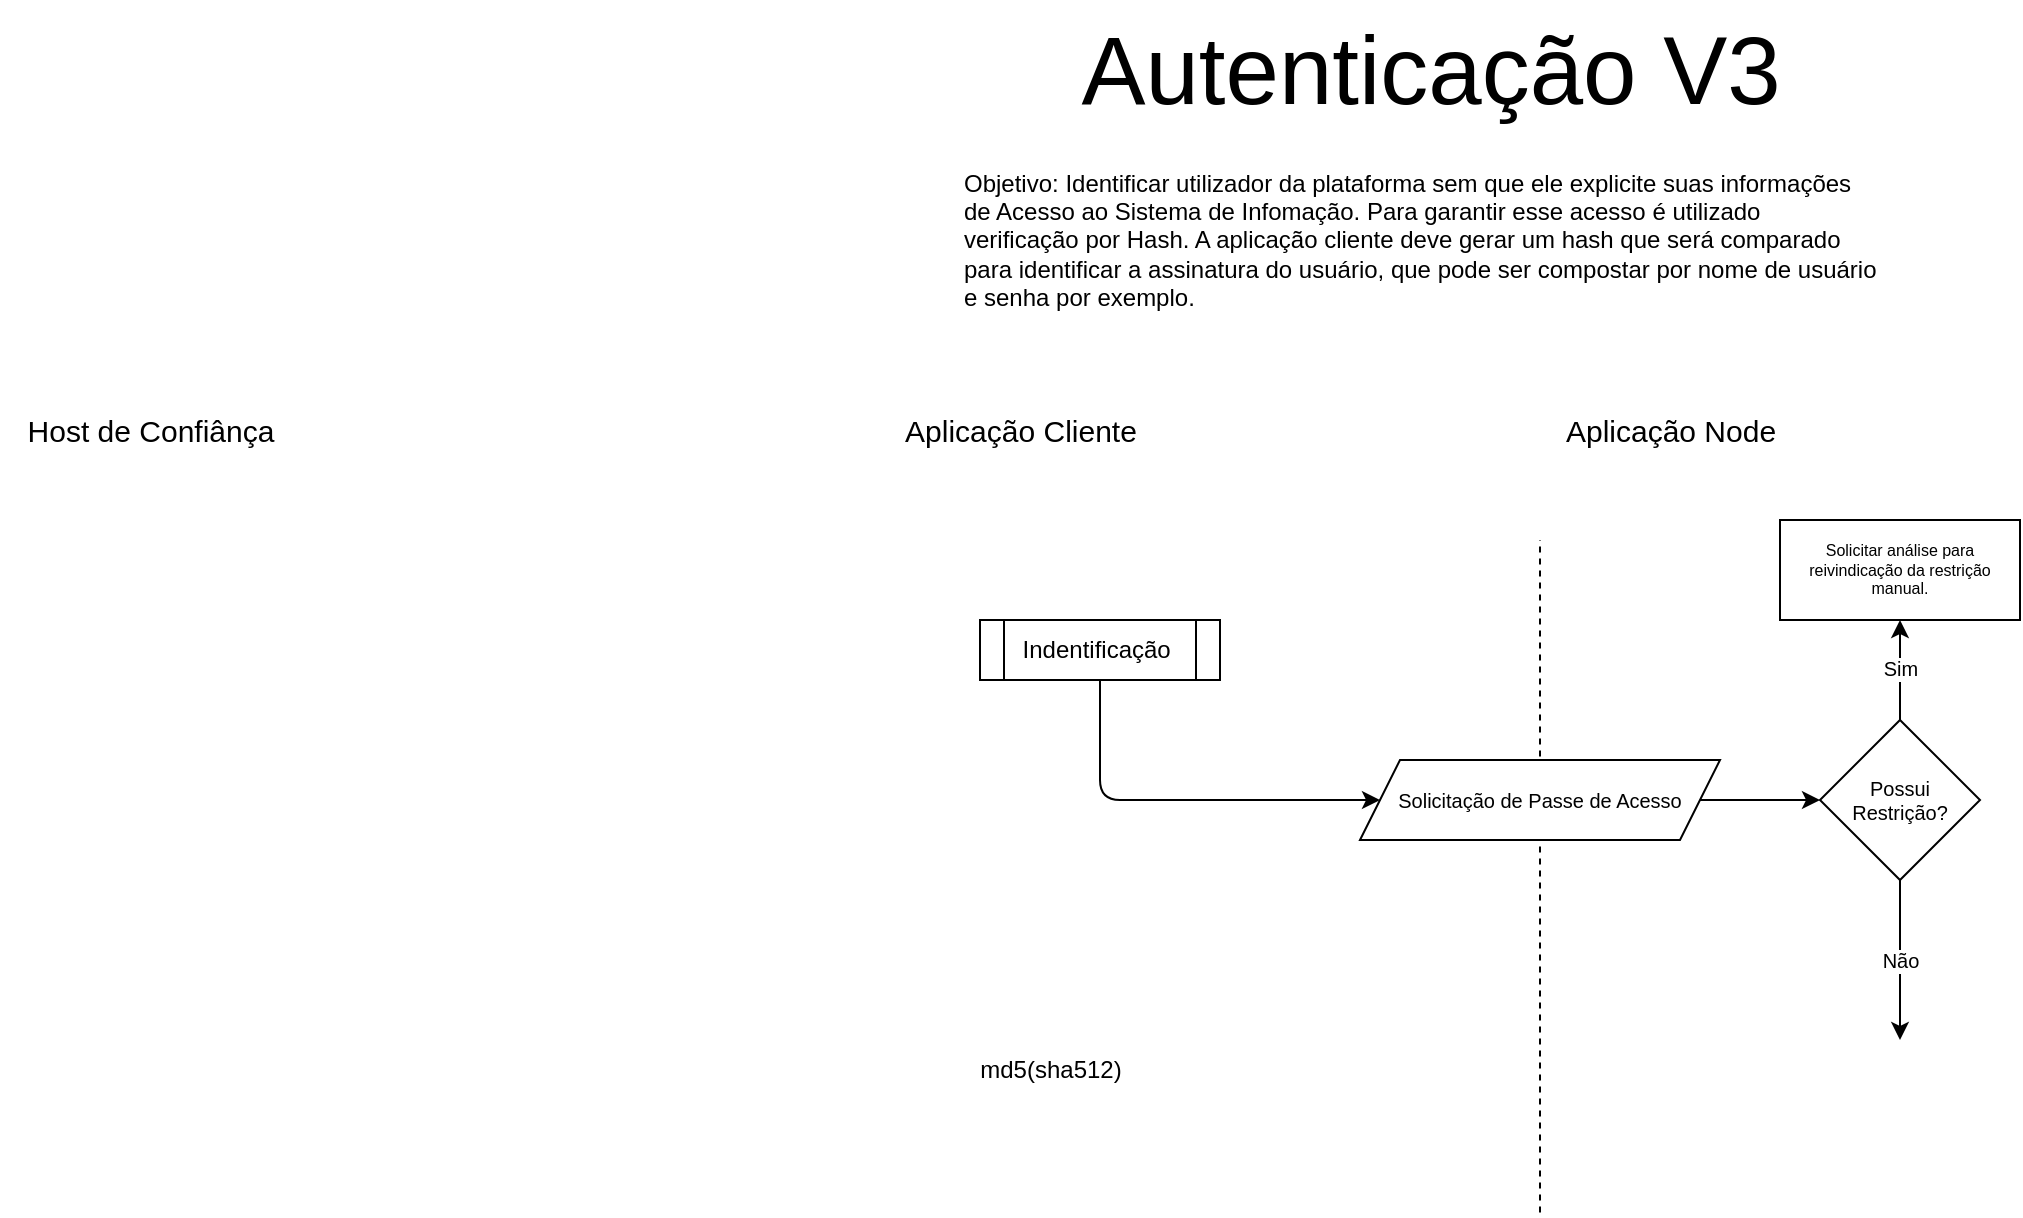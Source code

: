 <mxfile>
    <diagram id="JwhCT-xoMl8vaUEbCUPP" name="Page-1">
        <mxGraphModel dx="2420" dy="797" grid="1" gridSize="10" guides="1" tooltips="1" connect="1" arrows="1" fold="1" page="1" pageScale="1" pageWidth="850" pageHeight="1100" math="0" shadow="0">
            <root>
                <mxCell id="0"/>
                <mxCell id="1" parent="0"/>
                <mxCell id="2" value="Autenticação V3" style="text;html=1;align=center;verticalAlign=middle;resizable=0;points=[];autosize=1;strokeColor=none;fillColor=none;fontSize=48;" parent="1" vertex="1">
                    <mxGeometry x="90" y="40" width="370" height="70" as="geometry"/>
                </mxCell>
                <mxCell id="3" value="Aplicação Cliente" style="text;html=1;align=center;verticalAlign=middle;resizable=0;points=[];autosize=1;strokeColor=none;fillColor=none;fontSize=15;" parent="1" vertex="1">
                    <mxGeometry y="240" width="140" height="30" as="geometry"/>
                </mxCell>
                <mxCell id="4" value="Aplicação Node&lt;br&gt;" style="text;html=1;align=center;verticalAlign=middle;resizable=0;points=[];autosize=1;strokeColor=none;fillColor=none;fontSize=15;" parent="1" vertex="1">
                    <mxGeometry x="330" y="240" width="130" height="30" as="geometry"/>
                </mxCell>
                <mxCell id="5" value="md5(sha512)" style="text;html=1;align=center;verticalAlign=middle;resizable=0;points=[];autosize=1;strokeColor=none;fillColor=none;fontSize=12;" parent="1" vertex="1">
                    <mxGeometry x="40" y="560" width="90" height="30" as="geometry"/>
                </mxCell>
                <mxCell id="7" value="&lt;span style=&quot;&quot;&gt;Objetivo: Identificar utilizador da plataforma sem que ele explicite suas informações de Acesso ao Sistema de Infomação. Para garantir esse acesso é utilizado verificação por Hash. A aplicação cliente deve gerar um hash que será comparado para identificar a assinatura do usuário, que pode ser compostar por nome de usuário e senha por exemplo.&amp;nbsp;&lt;/span&gt;" style="text;html=1;strokeColor=none;fillColor=none;align=left;verticalAlign=middle;whiteSpace=wrap;rounded=0;" parent="1" vertex="1">
                    <mxGeometry x="40" y="130" width="460" height="60" as="geometry"/>
                </mxCell>
                <mxCell id="8" value="" style="endArrow=none;dashed=1;html=1;fontSize=12;" parent="1" edge="1">
                    <mxGeometry width="50" height="50" relative="1" as="geometry">
                        <mxPoint x="330" y="646.207" as="sourcePoint"/>
                        <mxPoint x="330" y="310" as="targetPoint"/>
                    </mxGeometry>
                </mxCell>
                <mxCell id="11" style="edgeStyle=none;html=1;exitX=0.5;exitY=1;exitDx=0;exitDy=0;entryX=0;entryY=0.5;entryDx=0;entryDy=0;fontSize=12;" parent="1" source="9" target="10" edge="1">
                    <mxGeometry relative="1" as="geometry">
                        <Array as="points">
                            <mxPoint x="110" y="440"/>
                        </Array>
                    </mxGeometry>
                </mxCell>
                <mxCell id="9" value="Indentificação&amp;nbsp;" style="shape=process;whiteSpace=wrap;html=1;backgroundOutline=1;fontSize=12;" parent="1" vertex="1">
                    <mxGeometry x="50" y="350" width="120" height="30" as="geometry"/>
                </mxCell>
                <mxCell id="12" style="edgeStyle=none;html=1;exitX=1;exitY=0.5;exitDx=0;exitDy=0;fontSize=10;entryX=0;entryY=0.5;entryDx=0;entryDy=0;" parent="1" source="10" target="13" edge="1">
                    <mxGeometry relative="1" as="geometry">
                        <mxPoint x="480" y="440.143" as="targetPoint"/>
                    </mxGeometry>
                </mxCell>
                <mxCell id="10" value="Solicitação de Passe de Acesso" style="shape=parallelogram;perimeter=parallelogramPerimeter;whiteSpace=wrap;html=1;fixedSize=1;fontSize=10;" parent="1" vertex="1">
                    <mxGeometry x="240" y="420" width="180" height="40" as="geometry"/>
                </mxCell>
                <mxCell id="14" style="edgeStyle=none;html=1;exitX=0.5;exitY=1;exitDx=0;exitDy=0;fontSize=10;" parent="1" source="13" edge="1">
                    <mxGeometry relative="1" as="geometry">
                        <mxPoint x="510" y="560" as="targetPoint"/>
                        <Array as="points">
                            <mxPoint x="510" y="520"/>
                        </Array>
                    </mxGeometry>
                </mxCell>
                <mxCell id="16" value="Não" style="edgeLabel;html=1;align=center;verticalAlign=middle;resizable=0;points=[];fontSize=10;" parent="14" vertex="1" connectable="0">
                    <mxGeometry x="-0.246" y="-1" relative="1" as="geometry">
                        <mxPoint x="1" y="10" as="offset"/>
                    </mxGeometry>
                </mxCell>
                <mxCell id="17" style="edgeStyle=none;html=1;exitX=0.5;exitY=0;exitDx=0;exitDy=0;fontSize=10;entryX=0.5;entryY=1;entryDx=0;entryDy=0;" parent="1" source="13" target="19" edge="1">
                    <mxGeometry relative="1" as="geometry">
                        <mxPoint x="510" y="530" as="targetPoint"/>
                    </mxGeometry>
                </mxCell>
                <mxCell id="18" value="Sim" style="edgeLabel;html=1;align=center;verticalAlign=middle;resizable=0;points=[];fontSize=10;" parent="17" vertex="1" connectable="0">
                    <mxGeometry x="-0.286" y="1" relative="1" as="geometry">
                        <mxPoint x="1" y="-8" as="offset"/>
                    </mxGeometry>
                </mxCell>
                <mxCell id="13" value="Possui Restrição?" style="rhombus;whiteSpace=wrap;html=1;fontSize=10;" parent="1" vertex="1">
                    <mxGeometry x="470" y="400" width="80" height="80" as="geometry"/>
                </mxCell>
                <mxCell id="19" value="Solicitar análise para reivindicação da restrição manual." style="whiteSpace=wrap;html=1;fontSize=8;" parent="1" vertex="1">
                    <mxGeometry x="450" y="300" width="120" height="50" as="geometry"/>
                </mxCell>
                <mxCell id="20" value="Host de Confiânça" style="text;html=1;align=center;verticalAlign=middle;resizable=0;points=[];autosize=1;strokeColor=none;fillColor=none;fontSize=15;" vertex="1" parent="1">
                    <mxGeometry x="-440" y="240" width="150" height="30" as="geometry"/>
                </mxCell>
            </root>
        </mxGraphModel>
    </diagram>
</mxfile>